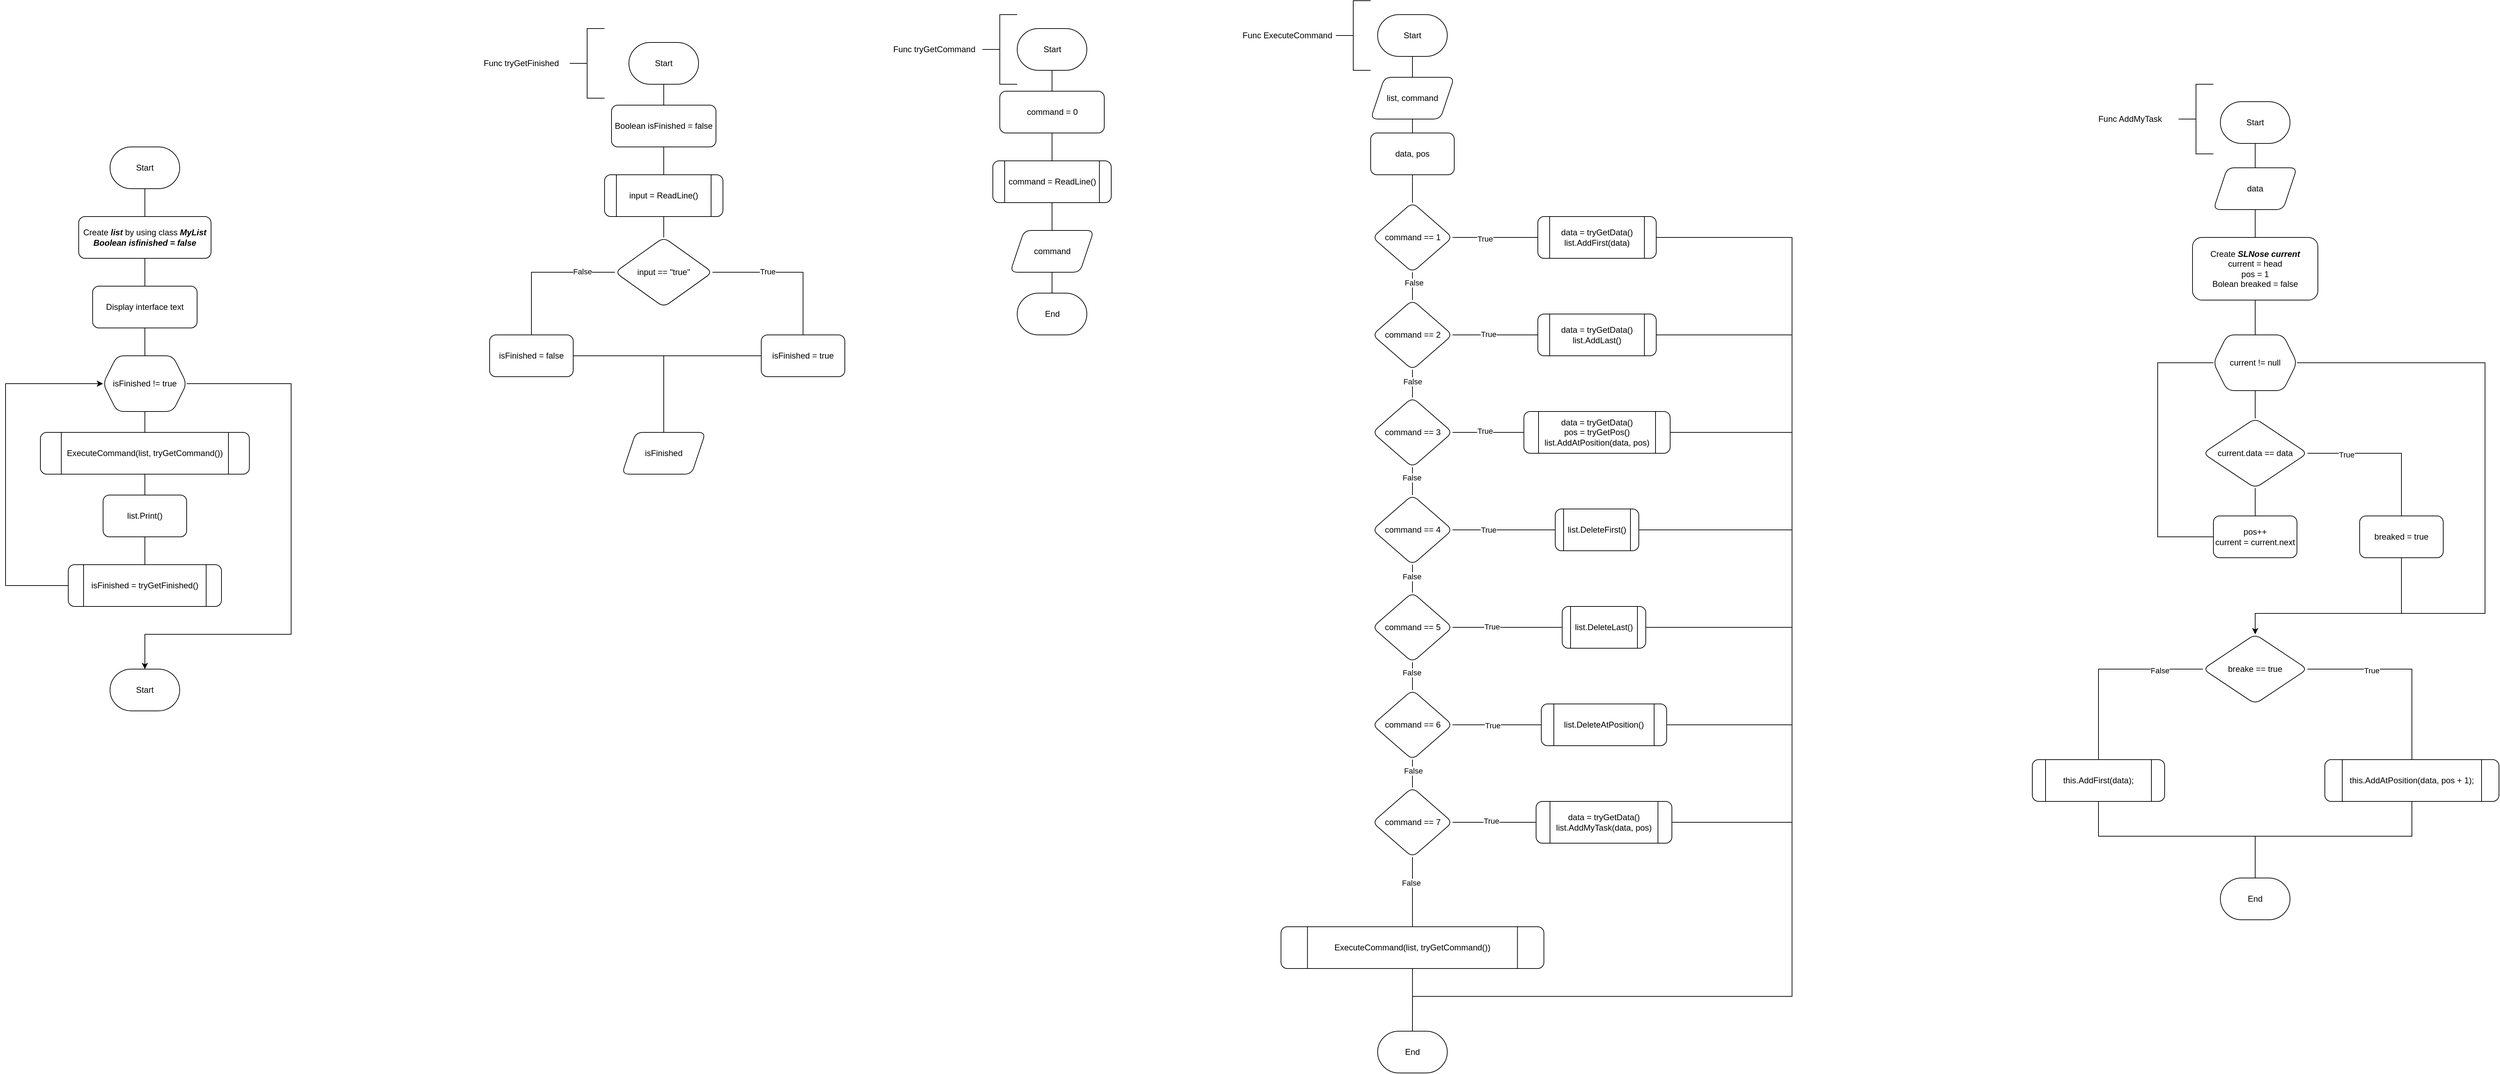 <mxfile version="15.9.6" type="device"><diagram id="TFwGEeevZ_3eIB4hJ56A" name="Page-1"><mxGraphModel dx="4164" dy="3485" grid="1" gridSize="10" guides="1" tooltips="1" connect="1" arrows="1" fold="1" page="1" pageScale="1" pageWidth="827" pageHeight="1169" math="0" shadow="0"><root><mxCell id="McFQ_J9H7w4XfRgUGsfQ-0"/><mxCell id="McFQ_J9H7w4XfRgUGsfQ-1" parent="McFQ_J9H7w4XfRgUGsfQ-0"/><mxCell id="OO9YAqae9gD_1sDc9mqK-6" value="" style="edgeStyle=orthogonalEdgeStyle;rounded=0;orthogonalLoop=1;jettySize=auto;html=1;endArrow=none;endFill=0;" edge="1" parent="McFQ_J9H7w4XfRgUGsfQ-1" source="OO9YAqae9gD_1sDc9mqK-0" target="OO9YAqae9gD_1sDc9mqK-5"><mxGeometry relative="1" as="geometry"/></mxCell><mxCell id="OO9YAqae9gD_1sDc9mqK-0" value="Start" style="strokeWidth=1;html=1;shape=mxgraph.flowchart.terminator;whiteSpace=wrap;" vertex="1" parent="McFQ_J9H7w4XfRgUGsfQ-1"><mxGeometry x="370" y="40" width="100" height="60" as="geometry"/></mxCell><mxCell id="OO9YAqae9gD_1sDc9mqK-8" value="" style="edgeStyle=orthogonalEdgeStyle;rounded=0;orthogonalLoop=1;jettySize=auto;html=1;endArrow=none;endFill=0;" edge="1" parent="McFQ_J9H7w4XfRgUGsfQ-1" source="OO9YAqae9gD_1sDc9mqK-5" target="OO9YAqae9gD_1sDc9mqK-7"><mxGeometry relative="1" as="geometry"/></mxCell><mxCell id="OO9YAqae9gD_1sDc9mqK-5" value="Create &lt;i&gt;&lt;b&gt;list &lt;/b&gt;&lt;/i&gt;by using class &lt;i&gt;&lt;b&gt;MyList&lt;br&gt;Boolean isfinished = false&lt;br&gt;&lt;/b&gt;&lt;/i&gt;" style="whiteSpace=wrap;html=1;strokeWidth=1;rounded=1;" vertex="1" parent="McFQ_J9H7w4XfRgUGsfQ-1"><mxGeometry x="325" y="140" width="190" height="60" as="geometry"/></mxCell><mxCell id="OO9YAqae9gD_1sDc9mqK-11" value="" style="edgeStyle=orthogonalEdgeStyle;rounded=0;orthogonalLoop=1;jettySize=auto;html=1;endArrow=none;endFill=0;" edge="1" parent="McFQ_J9H7w4XfRgUGsfQ-1" source="OO9YAqae9gD_1sDc9mqK-7" target="OO9YAqae9gD_1sDc9mqK-10"><mxGeometry relative="1" as="geometry"/></mxCell><mxCell id="OO9YAqae9gD_1sDc9mqK-7" value="Display interface text" style="whiteSpace=wrap;html=1;strokeWidth=1;rounded=1;" vertex="1" parent="McFQ_J9H7w4XfRgUGsfQ-1"><mxGeometry x="345" y="240" width="150" height="60" as="geometry"/></mxCell><mxCell id="OO9YAqae9gD_1sDc9mqK-13" value="" style="edgeStyle=orthogonalEdgeStyle;rounded=0;orthogonalLoop=1;jettySize=auto;html=1;endArrow=none;endFill=0;" edge="1" parent="McFQ_J9H7w4XfRgUGsfQ-1" source="OO9YAqae9gD_1sDc9mqK-10" target="OO9YAqae9gD_1sDc9mqK-12"><mxGeometry relative="1" as="geometry"/></mxCell><mxCell id="OO9YAqae9gD_1sDc9mqK-19" style="edgeStyle=orthogonalEdgeStyle;rounded=0;orthogonalLoop=1;jettySize=auto;html=1;endArrow=classic;endFill=1;entryX=0.5;entryY=0;entryDx=0;entryDy=0;entryPerimeter=0;" edge="1" parent="McFQ_J9H7w4XfRgUGsfQ-1" source="OO9YAqae9gD_1sDc9mqK-10" target="OO9YAqae9gD_1sDc9mqK-20"><mxGeometry relative="1" as="geometry"><mxPoint x="420" y="790" as="targetPoint"/><Array as="points"><mxPoint x="630" y="380"/><mxPoint x="630" y="740"/><mxPoint x="420" y="740"/></Array></mxGeometry></mxCell><mxCell id="OO9YAqae9gD_1sDc9mqK-10" value="isFinished != true" style="shape=hexagon;perimeter=hexagonPerimeter2;whiteSpace=wrap;html=1;fixedSize=1;strokeWidth=1;rounded=1;" vertex="1" parent="McFQ_J9H7w4XfRgUGsfQ-1"><mxGeometry x="360" y="340" width="120" height="80" as="geometry"/></mxCell><mxCell id="OO9YAqae9gD_1sDc9mqK-15" value="" style="edgeStyle=orthogonalEdgeStyle;rounded=0;orthogonalLoop=1;jettySize=auto;html=1;endArrow=none;endFill=0;" edge="1" parent="McFQ_J9H7w4XfRgUGsfQ-1" source="OO9YAqae9gD_1sDc9mqK-12" target="OO9YAqae9gD_1sDc9mqK-14"><mxGeometry relative="1" as="geometry"/></mxCell><mxCell id="OO9YAqae9gD_1sDc9mqK-12" value="ExecuteCommand(list, tryGetCommand())" style="shape=process;whiteSpace=wrap;html=1;backgroundOutline=1;strokeWidth=1;rounded=1;" vertex="1" parent="McFQ_J9H7w4XfRgUGsfQ-1"><mxGeometry x="270" y="450" width="300" height="60" as="geometry"/></mxCell><mxCell id="OO9YAqae9gD_1sDc9mqK-17" value="" style="edgeStyle=orthogonalEdgeStyle;rounded=0;orthogonalLoop=1;jettySize=auto;html=1;endArrow=none;endFill=0;" edge="1" parent="McFQ_J9H7w4XfRgUGsfQ-1" source="OO9YAqae9gD_1sDc9mqK-14" target="OO9YAqae9gD_1sDc9mqK-16"><mxGeometry relative="1" as="geometry"/></mxCell><mxCell id="OO9YAqae9gD_1sDc9mqK-14" value="list.Print()" style="whiteSpace=wrap;html=1;strokeWidth=1;rounded=1;" vertex="1" parent="McFQ_J9H7w4XfRgUGsfQ-1"><mxGeometry x="360" y="540" width="120" height="60" as="geometry"/></mxCell><mxCell id="OO9YAqae9gD_1sDc9mqK-18" style="edgeStyle=orthogonalEdgeStyle;rounded=0;orthogonalLoop=1;jettySize=auto;html=1;entryX=0;entryY=0.5;entryDx=0;entryDy=0;endArrow=classic;endFill=1;" edge="1" parent="McFQ_J9H7w4XfRgUGsfQ-1" source="OO9YAqae9gD_1sDc9mqK-16" target="OO9YAqae9gD_1sDc9mqK-10"><mxGeometry relative="1" as="geometry"><Array as="points"><mxPoint x="220" y="670"/><mxPoint x="220" y="380"/></Array></mxGeometry></mxCell><mxCell id="OO9YAqae9gD_1sDc9mqK-16" value="isFinished = tryGetFinished()" style="shape=process;whiteSpace=wrap;html=1;backgroundOutline=1;strokeWidth=1;rounded=1;" vertex="1" parent="McFQ_J9H7w4XfRgUGsfQ-1"><mxGeometry x="310" y="640" width="220" height="60" as="geometry"/></mxCell><mxCell id="OO9YAqae9gD_1sDc9mqK-20" value="Start" style="strokeWidth=1;html=1;shape=mxgraph.flowchart.terminator;whiteSpace=wrap;" vertex="1" parent="McFQ_J9H7w4XfRgUGsfQ-1"><mxGeometry x="370" y="790" width="100" height="60" as="geometry"/></mxCell><mxCell id="OO9YAqae9gD_1sDc9mqK-25" value="" style="edgeStyle=orthogonalEdgeStyle;rounded=0;orthogonalLoop=1;jettySize=auto;html=1;endArrow=none;endFill=0;" edge="1" parent="McFQ_J9H7w4XfRgUGsfQ-1" source="OO9YAqae9gD_1sDc9mqK-21" target="OO9YAqae9gD_1sDc9mqK-24"><mxGeometry relative="1" as="geometry"/></mxCell><mxCell id="OO9YAqae9gD_1sDc9mqK-21" value="Start" style="strokeWidth=1;html=1;shape=mxgraph.flowchart.terminator;whiteSpace=wrap;rounded=1;shadow=0;" vertex="1" parent="McFQ_J9H7w4XfRgUGsfQ-1"><mxGeometry x="1115" y="-110" width="100" height="60" as="geometry"/></mxCell><mxCell id="OO9YAqae9gD_1sDc9mqK-31" value="" style="edgeStyle=orthogonalEdgeStyle;rounded=0;orthogonalLoop=1;jettySize=auto;html=1;endArrow=none;endFill=0;" edge="1" parent="McFQ_J9H7w4XfRgUGsfQ-1" source="OO9YAqae9gD_1sDc9mqK-24" target="OO9YAqae9gD_1sDc9mqK-30"><mxGeometry relative="1" as="geometry"/></mxCell><mxCell id="OO9YAqae9gD_1sDc9mqK-24" value="Boolean isFinished = false" style="whiteSpace=wrap;html=1;strokeWidth=1;rounded=1;shadow=0;" vertex="1" parent="McFQ_J9H7w4XfRgUGsfQ-1"><mxGeometry x="1090" y="-20" width="150" height="60" as="geometry"/></mxCell><mxCell id="OO9YAqae9gD_1sDc9mqK-35" value="" style="edgeStyle=orthogonalEdgeStyle;rounded=0;orthogonalLoop=1;jettySize=auto;html=1;endArrow=none;endFill=0;" edge="1" parent="McFQ_J9H7w4XfRgUGsfQ-1" source="OO9YAqae9gD_1sDc9mqK-28" target="OO9YAqae9gD_1sDc9mqK-34"><mxGeometry relative="1" as="geometry"/></mxCell><mxCell id="OO9YAqae9gD_1sDc9mqK-43" value="True" style="edgeLabel;html=1;align=center;verticalAlign=middle;resizable=0;points=[];" vertex="1" connectable="0" parent="OO9YAqae9gD_1sDc9mqK-35"><mxGeometry x="-0.283" y="1" relative="1" as="geometry"><mxPoint as="offset"/></mxGeometry></mxCell><mxCell id="OO9YAqae9gD_1sDc9mqK-38" value="" style="edgeStyle=orthogonalEdgeStyle;rounded=0;orthogonalLoop=1;jettySize=auto;html=1;endArrow=none;endFill=0;entryX=0.5;entryY=0;entryDx=0;entryDy=0;" edge="1" parent="McFQ_J9H7w4XfRgUGsfQ-1" source="OO9YAqae9gD_1sDc9mqK-28" target="OO9YAqae9gD_1sDc9mqK-37"><mxGeometry relative="1" as="geometry"><mxPoint x="975" y="290" as="targetPoint"/><Array as="points"><mxPoint x="975" y="220"/></Array></mxGeometry></mxCell><mxCell id="OO9YAqae9gD_1sDc9mqK-44" value="False" style="edgeLabel;html=1;align=center;verticalAlign=middle;resizable=0;points=[];" vertex="1" connectable="0" parent="OO9YAqae9gD_1sDc9mqK-38"><mxGeometry x="-0.554" y="-1" relative="1" as="geometry"><mxPoint as="offset"/></mxGeometry></mxCell><mxCell id="OO9YAqae9gD_1sDc9mqK-28" value="input == &quot;true&quot;" style="rhombus;whiteSpace=wrap;html=1;strokeWidth=1;rounded=1;shadow=0;" vertex="1" parent="McFQ_J9H7w4XfRgUGsfQ-1"><mxGeometry x="1095" y="170" width="140" height="100" as="geometry"/></mxCell><mxCell id="OO9YAqae9gD_1sDc9mqK-32" style="edgeStyle=orthogonalEdgeStyle;rounded=0;orthogonalLoop=1;jettySize=auto;html=1;entryX=0.5;entryY=0;entryDx=0;entryDy=0;endArrow=none;endFill=0;" edge="1" parent="McFQ_J9H7w4XfRgUGsfQ-1" source="OO9YAqae9gD_1sDc9mqK-30" target="OO9YAqae9gD_1sDc9mqK-28"><mxGeometry relative="1" as="geometry"/></mxCell><mxCell id="OO9YAqae9gD_1sDc9mqK-30" value="&lt;span&gt;input = ReadLine()&lt;/span&gt;" style="shape=process;whiteSpace=wrap;html=1;backgroundOutline=1;strokeWidth=1;rounded=1;shadow=0;" vertex="1" parent="McFQ_J9H7w4XfRgUGsfQ-1"><mxGeometry x="1080" y="80" width="170" height="60" as="geometry"/></mxCell><mxCell id="OO9YAqae9gD_1sDc9mqK-42" style="edgeStyle=orthogonalEdgeStyle;rounded=0;orthogonalLoop=1;jettySize=auto;html=1;entryX=0.5;entryY=0;entryDx=0;entryDy=0;endArrow=none;endFill=0;" edge="1" parent="McFQ_J9H7w4XfRgUGsfQ-1" source="OO9YAqae9gD_1sDc9mqK-34" target="OO9YAqae9gD_1sDc9mqK-40"><mxGeometry relative="1" as="geometry"/></mxCell><mxCell id="OO9YAqae9gD_1sDc9mqK-34" value="isFinished = true" style="whiteSpace=wrap;html=1;strokeWidth=1;rounded=1;shadow=0;" vertex="1" parent="McFQ_J9H7w4XfRgUGsfQ-1"><mxGeometry x="1305" y="310" width="120" height="60" as="geometry"/></mxCell><mxCell id="OO9YAqae9gD_1sDc9mqK-41" value="" style="edgeStyle=orthogonalEdgeStyle;rounded=0;orthogonalLoop=1;jettySize=auto;html=1;endArrow=none;endFill=0;" edge="1" parent="McFQ_J9H7w4XfRgUGsfQ-1" source="OO9YAqae9gD_1sDc9mqK-37" target="OO9YAqae9gD_1sDc9mqK-40"><mxGeometry relative="1" as="geometry"/></mxCell><mxCell id="OO9YAqae9gD_1sDc9mqK-37" value="&lt;span&gt;isFinished = false&lt;/span&gt;" style="whiteSpace=wrap;html=1;strokeWidth=1;rounded=1;shadow=0;" vertex="1" parent="McFQ_J9H7w4XfRgUGsfQ-1"><mxGeometry x="915" y="310" width="120" height="60" as="geometry"/></mxCell><mxCell id="OO9YAqae9gD_1sDc9mqK-40" value="isFinished" style="shape=parallelogram;perimeter=parallelogramPerimeter;whiteSpace=wrap;html=1;fixedSize=1;strokeWidth=1;rounded=1;shadow=0;" vertex="1" parent="McFQ_J9H7w4XfRgUGsfQ-1"><mxGeometry x="1105" y="450" width="120" height="60" as="geometry"/></mxCell><mxCell id="OO9YAqae9gD_1sDc9mqK-45" value="" style="edgeStyle=orthogonalEdgeStyle;rounded=0;orthogonalLoop=1;jettySize=auto;html=1;endArrow=none;endFill=0;" edge="1" parent="McFQ_J9H7w4XfRgUGsfQ-1" source="OO9YAqae9gD_1sDc9mqK-46" target="OO9YAqae9gD_1sDc9mqK-48"><mxGeometry relative="1" as="geometry"/></mxCell><mxCell id="OO9YAqae9gD_1sDc9mqK-46" value="Start" style="strokeWidth=1;html=1;shape=mxgraph.flowchart.terminator;whiteSpace=wrap;rounded=1;shadow=0;" vertex="1" parent="McFQ_J9H7w4XfRgUGsfQ-1"><mxGeometry x="1672.5" y="-130" width="100" height="60" as="geometry"/></mxCell><mxCell id="OO9YAqae9gD_1sDc9mqK-47" value="" style="edgeStyle=orthogonalEdgeStyle;rounded=0;orthogonalLoop=1;jettySize=auto;html=1;endArrow=none;endFill=0;" edge="1" parent="McFQ_J9H7w4XfRgUGsfQ-1" source="OO9YAqae9gD_1sDc9mqK-48" target="OO9YAqae9gD_1sDc9mqK-55"><mxGeometry relative="1" as="geometry"/></mxCell><mxCell id="OO9YAqae9gD_1sDc9mqK-48" value="command = 0" style="whiteSpace=wrap;html=1;strokeWidth=1;rounded=1;shadow=0;" vertex="1" parent="McFQ_J9H7w4XfRgUGsfQ-1"><mxGeometry x="1647.5" y="-40" width="150" height="60" as="geometry"/></mxCell><mxCell id="OO9YAqae9gD_1sDc9mqK-54" style="edgeStyle=orthogonalEdgeStyle;rounded=0;orthogonalLoop=1;jettySize=auto;html=1;entryX=0.5;entryY=0;entryDx=0;entryDy=0;endArrow=none;endFill=0;" edge="1" parent="McFQ_J9H7w4XfRgUGsfQ-1" source="OO9YAqae9gD_1sDc9mqK-55" target="OO9YAqae9gD_1sDc9mqK-60"><mxGeometry relative="1" as="geometry"><mxPoint x="1722.5" y="150" as="targetPoint"/></mxGeometry></mxCell><mxCell id="OO9YAqae9gD_1sDc9mqK-55" value="&lt;span&gt;command = ReadLine()&lt;/span&gt;" style="shape=process;whiteSpace=wrap;html=1;backgroundOutline=1;strokeWidth=1;rounded=1;shadow=0;" vertex="1" parent="McFQ_J9H7w4XfRgUGsfQ-1"><mxGeometry x="1637.5" y="60" width="170" height="60" as="geometry"/></mxCell><mxCell id="OO9YAqae9gD_1sDc9mqK-62" style="edgeStyle=orthogonalEdgeStyle;rounded=0;orthogonalLoop=1;jettySize=auto;html=1;entryX=0.5;entryY=0;entryDx=0;entryDy=0;entryPerimeter=0;endArrow=none;endFill=0;" edge="1" parent="McFQ_J9H7w4XfRgUGsfQ-1" source="OO9YAqae9gD_1sDc9mqK-60" target="OO9YAqae9gD_1sDc9mqK-61"><mxGeometry relative="1" as="geometry"/></mxCell><mxCell id="OO9YAqae9gD_1sDc9mqK-60" value="command" style="shape=parallelogram;perimeter=parallelogramPerimeter;whiteSpace=wrap;html=1;fixedSize=1;strokeWidth=1;rounded=1;shadow=0;" vertex="1" parent="McFQ_J9H7w4XfRgUGsfQ-1"><mxGeometry x="1662.5" y="160" width="120" height="60" as="geometry"/></mxCell><mxCell id="OO9YAqae9gD_1sDc9mqK-61" value="End" style="strokeWidth=1;html=1;shape=mxgraph.flowchart.terminator;whiteSpace=wrap;rounded=1;shadow=0;" vertex="1" parent="McFQ_J9H7w4XfRgUGsfQ-1"><mxGeometry x="1672.5" y="250" width="100" height="60" as="geometry"/></mxCell><mxCell id="OO9YAqae9gD_1sDc9mqK-73" value="" style="edgeStyle=orthogonalEdgeStyle;rounded=0;orthogonalLoop=1;jettySize=auto;html=1;endArrow=none;endFill=0;" edge="1" parent="McFQ_J9H7w4XfRgUGsfQ-1" source="OO9YAqae9gD_1sDc9mqK-64" target="OO9YAqae9gD_1sDc9mqK-72"><mxGeometry relative="1" as="geometry"/></mxCell><mxCell id="OO9YAqae9gD_1sDc9mqK-64" value="Start" style="strokeWidth=1;html=1;shape=mxgraph.flowchart.terminator;whiteSpace=wrap;rounded=1;shadow=0;" vertex="1" parent="McFQ_J9H7w4XfRgUGsfQ-1"><mxGeometry x="2190" y="-150" width="100" height="60" as="geometry"/></mxCell><mxCell id="OO9YAqae9gD_1sDc9mqK-75" value="" style="edgeStyle=orthogonalEdgeStyle;rounded=0;orthogonalLoop=1;jettySize=auto;html=1;endArrow=none;endFill=0;" edge="1" parent="McFQ_J9H7w4XfRgUGsfQ-1" source="OO9YAqae9gD_1sDc9mqK-72" target="OO9YAqae9gD_1sDc9mqK-74"><mxGeometry relative="1" as="geometry"/></mxCell><mxCell id="OO9YAqae9gD_1sDc9mqK-72" value="list, command" style="shape=parallelogram;perimeter=parallelogramPerimeter;whiteSpace=wrap;html=1;fixedSize=1;strokeWidth=1;rounded=1;shadow=0;" vertex="1" parent="McFQ_J9H7w4XfRgUGsfQ-1"><mxGeometry x="2180" y="-60" width="120" height="60" as="geometry"/></mxCell><mxCell id="OO9YAqae9gD_1sDc9mqK-77" value="" style="edgeStyle=orthogonalEdgeStyle;rounded=0;orthogonalLoop=1;jettySize=auto;html=1;endArrow=none;endFill=0;" edge="1" parent="McFQ_J9H7w4XfRgUGsfQ-1" source="OO9YAqae9gD_1sDc9mqK-74" target="OO9YAqae9gD_1sDc9mqK-76"><mxGeometry relative="1" as="geometry"/></mxCell><mxCell id="OO9YAqae9gD_1sDc9mqK-74" value="data, pos" style="whiteSpace=wrap;html=1;strokeWidth=1;rounded=1;shadow=0;" vertex="1" parent="McFQ_J9H7w4XfRgUGsfQ-1"><mxGeometry x="2180" y="20" width="120" height="60" as="geometry"/></mxCell><mxCell id="OO9YAqae9gD_1sDc9mqK-79" value="" style="edgeStyle=orthogonalEdgeStyle;rounded=0;orthogonalLoop=1;jettySize=auto;html=1;endArrow=none;endFill=0;" edge="1" parent="McFQ_J9H7w4XfRgUGsfQ-1" source="OO9YAqae9gD_1sDc9mqK-76" target="OO9YAqae9gD_1sDc9mqK-78"><mxGeometry relative="1" as="geometry"/></mxCell><mxCell id="OO9YAqae9gD_1sDc9mqK-133" value="False" style="edgeLabel;html=1;align=center;verticalAlign=middle;resizable=0;points=[];" vertex="1" connectable="0" parent="OO9YAqae9gD_1sDc9mqK-79"><mxGeometry x="-0.263" y="2" relative="1" as="geometry"><mxPoint as="offset"/></mxGeometry></mxCell><mxCell id="OO9YAqae9gD_1sDc9mqK-94" value="" style="edgeStyle=orthogonalEdgeStyle;rounded=0;orthogonalLoop=1;jettySize=auto;html=1;endArrow=none;endFill=0;" edge="1" parent="McFQ_J9H7w4XfRgUGsfQ-1" source="OO9YAqae9gD_1sDc9mqK-76" target="OO9YAqae9gD_1sDc9mqK-93"><mxGeometry relative="1" as="geometry"><Array as="points"><mxPoint x="2355" y="170"/><mxPoint x="2355" y="170"/></Array></mxGeometry></mxCell><mxCell id="OO9YAqae9gD_1sDc9mqK-109" value="True" style="edgeLabel;html=1;align=center;verticalAlign=middle;resizable=0;points=[];" vertex="1" connectable="0" parent="OO9YAqae9gD_1sDc9mqK-94"><mxGeometry x="-0.222" y="-2" relative="1" as="geometry"><mxPoint x="-1" as="offset"/></mxGeometry></mxCell><mxCell id="OO9YAqae9gD_1sDc9mqK-76" value="command == 1" style="rhombus;whiteSpace=wrap;html=1;strokeWidth=1;rounded=1;shadow=0;" vertex="1" parent="McFQ_J9H7w4XfRgUGsfQ-1"><mxGeometry x="2182.5" y="120" width="115" height="100" as="geometry"/></mxCell><mxCell id="OO9YAqae9gD_1sDc9mqK-81" value="" style="edgeStyle=orthogonalEdgeStyle;rounded=0;orthogonalLoop=1;jettySize=auto;html=1;endArrow=none;endFill=0;" edge="1" parent="McFQ_J9H7w4XfRgUGsfQ-1" source="OO9YAqae9gD_1sDc9mqK-78" target="OO9YAqae9gD_1sDc9mqK-80"><mxGeometry relative="1" as="geometry"/></mxCell><mxCell id="OO9YAqae9gD_1sDc9mqK-134" value="False" style="edgeLabel;html=1;align=center;verticalAlign=middle;resizable=0;points=[];" vertex="1" connectable="0" parent="OO9YAqae9gD_1sDc9mqK-81"><mxGeometry x="-0.18" relative="1" as="geometry"><mxPoint as="offset"/></mxGeometry></mxCell><mxCell id="OO9YAqae9gD_1sDc9mqK-98" value="" style="edgeStyle=orthogonalEdgeStyle;rounded=0;orthogonalLoop=1;jettySize=auto;html=1;endArrow=none;endFill=0;" edge="1" parent="McFQ_J9H7w4XfRgUGsfQ-1" source="OO9YAqae9gD_1sDc9mqK-78" target="OO9YAqae9gD_1sDc9mqK-97"><mxGeometry relative="1" as="geometry"/></mxCell><mxCell id="OO9YAqae9gD_1sDc9mqK-111" value="&lt;span style=&quot;color: rgba(0 , 0 , 0 , 0) ; font-family: monospace ; font-size: 0px ; background-color: rgb(248 , 249 , 250)&quot;&gt;%3CmxGraphModel%3E%3Croot%3E%3CmxCell%20id%3D%220%22%2F%3E%3CmxCell%20id%3D%221%22%20parent%3D%220%22%2F%3E%3CmxCell%20id%3D%222%22%20value%3D%22True%22%20style%3D%22edgeLabel%3Bhtml%3D1%3Balign%3Dcenter%3BverticalAlign%3Dmiddle%3Bresizable%3D0%3Bpoints%3D%5B%5D%3B%22%20vertex%3D%221%22%20connectable%3D%220%22%20parent%3D%221%22%3E%3CmxGeometry%20x%3D%221369.668%22%20y%3D%22921.941%22%20as%3D%22geometry%22%2F%3E%3C%2FmxCell%3E%3C%2Froot%3E%3C%2FmxGraphModel%3E&lt;/span&gt;" style="edgeLabel;html=1;align=center;verticalAlign=middle;resizable=0;points=[];" vertex="1" connectable="0" parent="OO9YAqae9gD_1sDc9mqK-98"><mxGeometry x="-0.203" y="2" relative="1" as="geometry"><mxPoint x="1" as="offset"/></mxGeometry></mxCell><mxCell id="OO9YAqae9gD_1sDc9mqK-112" value="True" style="edgeLabel;html=1;align=center;verticalAlign=middle;resizable=0;points=[];" vertex="1" connectable="0" parent="OO9YAqae9gD_1sDc9mqK-98"><mxGeometry x="-0.17" y="1" relative="1" as="geometry"><mxPoint as="offset"/></mxGeometry></mxCell><mxCell id="OO9YAqae9gD_1sDc9mqK-78" value="command == 2" style="rhombus;whiteSpace=wrap;html=1;strokeWidth=1;rounded=1;shadow=0;" vertex="1" parent="McFQ_J9H7w4XfRgUGsfQ-1"><mxGeometry x="2182.5" y="260" width="115" height="100" as="geometry"/></mxCell><mxCell id="OO9YAqae9gD_1sDc9mqK-83" value="" style="edgeStyle=orthogonalEdgeStyle;rounded=0;orthogonalLoop=1;jettySize=auto;html=1;endArrow=none;endFill=0;" edge="1" parent="McFQ_J9H7w4XfRgUGsfQ-1" source="OO9YAqae9gD_1sDc9mqK-80" target="OO9YAqae9gD_1sDc9mqK-82"><mxGeometry relative="1" as="geometry"/></mxCell><mxCell id="OO9YAqae9gD_1sDc9mqK-135" value="False" style="edgeLabel;html=1;align=center;verticalAlign=middle;resizable=0;points=[];" vertex="1" connectable="0" parent="OO9YAqae9gD_1sDc9mqK-83"><mxGeometry x="-0.247" y="-1" relative="1" as="geometry"><mxPoint as="offset"/></mxGeometry></mxCell><mxCell id="OO9YAqae9gD_1sDc9mqK-100" value="" style="edgeStyle=orthogonalEdgeStyle;rounded=0;orthogonalLoop=1;jettySize=auto;html=1;endArrow=none;endFill=0;" edge="1" parent="McFQ_J9H7w4XfRgUGsfQ-1" source="OO9YAqae9gD_1sDc9mqK-80" target="OO9YAqae9gD_1sDc9mqK-99"><mxGeometry relative="1" as="geometry"/></mxCell><mxCell id="OO9YAqae9gD_1sDc9mqK-113" value="True" style="edgeLabel;html=1;align=center;verticalAlign=middle;resizable=0;points=[];" vertex="1" connectable="0" parent="OO9YAqae9gD_1sDc9mqK-100"><mxGeometry x="-0.102" y="2" relative="1" as="geometry"><mxPoint as="offset"/></mxGeometry></mxCell><mxCell id="OO9YAqae9gD_1sDc9mqK-80" value="command == 3" style="rhombus;whiteSpace=wrap;html=1;strokeWidth=1;rounded=1;shadow=0;" vertex="1" parent="McFQ_J9H7w4XfRgUGsfQ-1"><mxGeometry x="2182.5" y="400" width="115" height="100" as="geometry"/></mxCell><mxCell id="OO9YAqae9gD_1sDc9mqK-85" value="" style="edgeStyle=orthogonalEdgeStyle;rounded=0;orthogonalLoop=1;jettySize=auto;html=1;endArrow=none;endFill=0;" edge="1" parent="McFQ_J9H7w4XfRgUGsfQ-1" source="OO9YAqae9gD_1sDc9mqK-82" target="OO9YAqae9gD_1sDc9mqK-84"><mxGeometry relative="1" as="geometry"/></mxCell><mxCell id="OO9YAqae9gD_1sDc9mqK-136" value="False" style="edgeLabel;html=1;align=center;verticalAlign=middle;resizable=0;points=[];" vertex="1" connectable="0" parent="OO9YAqae9gD_1sDc9mqK-85"><mxGeometry x="-0.18" y="-1" relative="1" as="geometry"><mxPoint as="offset"/></mxGeometry></mxCell><mxCell id="OO9YAqae9gD_1sDc9mqK-102" value="" style="edgeStyle=orthogonalEdgeStyle;rounded=0;orthogonalLoop=1;jettySize=auto;html=1;endArrow=none;endFill=0;" edge="1" parent="McFQ_J9H7w4XfRgUGsfQ-1" source="OO9YAqae9gD_1sDc9mqK-82" target="OO9YAqae9gD_1sDc9mqK-101"><mxGeometry relative="1" as="geometry"/></mxCell><mxCell id="OO9YAqae9gD_1sDc9mqK-114" value="True" style="edgeLabel;html=1;align=center;verticalAlign=middle;resizable=0;points=[];" vertex="1" connectable="0" parent="OO9YAqae9gD_1sDc9mqK-102"><mxGeometry x="-0.3" relative="1" as="geometry"><mxPoint as="offset"/></mxGeometry></mxCell><mxCell id="OO9YAqae9gD_1sDc9mqK-82" value="command == 4" style="rhombus;whiteSpace=wrap;html=1;strokeWidth=1;rounded=1;shadow=0;" vertex="1" parent="McFQ_J9H7w4XfRgUGsfQ-1"><mxGeometry x="2182.5" y="540" width="115" height="100" as="geometry"/></mxCell><mxCell id="OO9YAqae9gD_1sDc9mqK-87" value="" style="edgeStyle=orthogonalEdgeStyle;rounded=0;orthogonalLoop=1;jettySize=auto;html=1;endArrow=none;endFill=0;" edge="1" parent="McFQ_J9H7w4XfRgUGsfQ-1" source="OO9YAqae9gD_1sDc9mqK-84" target="OO9YAqae9gD_1sDc9mqK-86"><mxGeometry relative="1" as="geometry"/></mxCell><mxCell id="OO9YAqae9gD_1sDc9mqK-137" value="False" style="edgeLabel;html=1;align=center;verticalAlign=middle;resizable=0;points=[];" vertex="1" connectable="0" parent="OO9YAqae9gD_1sDc9mqK-87"><mxGeometry x="-0.263" y="-1" relative="1" as="geometry"><mxPoint as="offset"/></mxGeometry></mxCell><mxCell id="OO9YAqae9gD_1sDc9mqK-104" value="" style="edgeStyle=orthogonalEdgeStyle;rounded=0;orthogonalLoop=1;jettySize=auto;html=1;endArrow=none;endFill=0;" edge="1" parent="McFQ_J9H7w4XfRgUGsfQ-1" source="OO9YAqae9gD_1sDc9mqK-84" target="OO9YAqae9gD_1sDc9mqK-103"><mxGeometry relative="1" as="geometry"/></mxCell><mxCell id="OO9YAqae9gD_1sDc9mqK-115" value="True" style="edgeLabel;html=1;align=center;verticalAlign=middle;resizable=0;points=[];" vertex="1" connectable="0" parent="OO9YAqae9gD_1sDc9mqK-104"><mxGeometry x="-0.284" y="1" relative="1" as="geometry"><mxPoint as="offset"/></mxGeometry></mxCell><mxCell id="OO9YAqae9gD_1sDc9mqK-84" value="command == 5" style="rhombus;whiteSpace=wrap;html=1;strokeWidth=1;rounded=1;shadow=0;" vertex="1" parent="McFQ_J9H7w4XfRgUGsfQ-1"><mxGeometry x="2182.5" y="680" width="115" height="100" as="geometry"/></mxCell><mxCell id="OO9YAqae9gD_1sDc9mqK-89" value="" style="edgeStyle=orthogonalEdgeStyle;rounded=0;orthogonalLoop=1;jettySize=auto;html=1;endArrow=none;endFill=0;" edge="1" parent="McFQ_J9H7w4XfRgUGsfQ-1" source="OO9YAqae9gD_1sDc9mqK-86" target="OO9YAqae9gD_1sDc9mqK-88"><mxGeometry relative="1" as="geometry"/></mxCell><mxCell id="OO9YAqae9gD_1sDc9mqK-138" value="False" style="edgeLabel;html=1;align=center;verticalAlign=middle;resizable=0;points=[];" vertex="1" connectable="0" parent="OO9YAqae9gD_1sDc9mqK-89"><mxGeometry x="-0.197" y="1" relative="1" as="geometry"><mxPoint as="offset"/></mxGeometry></mxCell><mxCell id="OO9YAqae9gD_1sDc9mqK-106" value="" style="edgeStyle=orthogonalEdgeStyle;rounded=0;orthogonalLoop=1;jettySize=auto;html=1;endArrow=none;endFill=0;" edge="1" parent="McFQ_J9H7w4XfRgUGsfQ-1" source="OO9YAqae9gD_1sDc9mqK-86" target="OO9YAqae9gD_1sDc9mqK-105"><mxGeometry relative="1" as="geometry"/></mxCell><mxCell id="OO9YAqae9gD_1sDc9mqK-116" value="True" style="edgeLabel;html=1;align=center;verticalAlign=middle;resizable=0;points=[];" vertex="1" connectable="0" parent="OO9YAqae9gD_1sDc9mqK-106"><mxGeometry x="-0.096" y="-1" relative="1" as="geometry"><mxPoint as="offset"/></mxGeometry></mxCell><mxCell id="OO9YAqae9gD_1sDc9mqK-86" value="command == 6" style="rhombus;whiteSpace=wrap;html=1;strokeWidth=1;rounded=1;shadow=0;" vertex="1" parent="McFQ_J9H7w4XfRgUGsfQ-1"><mxGeometry x="2182.5" y="820" width="115" height="100" as="geometry"/></mxCell><mxCell id="OO9YAqae9gD_1sDc9mqK-108" value="" style="edgeStyle=orthogonalEdgeStyle;rounded=0;orthogonalLoop=1;jettySize=auto;html=1;endArrow=none;endFill=0;" edge="1" parent="McFQ_J9H7w4XfRgUGsfQ-1" source="OO9YAqae9gD_1sDc9mqK-88" target="OO9YAqae9gD_1sDc9mqK-107"><mxGeometry relative="1" as="geometry"/></mxCell><mxCell id="OO9YAqae9gD_1sDc9mqK-117" value="True" style="edgeLabel;html=1;align=center;verticalAlign=middle;resizable=0;points=[];" vertex="1" connectable="0" parent="OO9YAqae9gD_1sDc9mqK-108"><mxGeometry x="-0.073" y="2" relative="1" as="geometry"><mxPoint as="offset"/></mxGeometry></mxCell><mxCell id="OO9YAqae9gD_1sDc9mqK-122" value="" style="edgeStyle=orthogonalEdgeStyle;rounded=0;orthogonalLoop=1;jettySize=auto;html=1;endArrow=none;endFill=0;" edge="1" parent="McFQ_J9H7w4XfRgUGsfQ-1" source="OO9YAqae9gD_1sDc9mqK-88" target="OO9YAqae9gD_1sDc9mqK-121"><mxGeometry relative="1" as="geometry"/></mxCell><mxCell id="OO9YAqae9gD_1sDc9mqK-123" value="False" style="edgeLabel;html=1;align=center;verticalAlign=middle;resizable=0;points=[];" vertex="1" connectable="0" parent="OO9YAqae9gD_1sDc9mqK-122"><mxGeometry x="-0.267" y="-2" relative="1" as="geometry"><mxPoint as="offset"/></mxGeometry></mxCell><mxCell id="OO9YAqae9gD_1sDc9mqK-88" value="command == 7" style="rhombus;whiteSpace=wrap;html=1;strokeWidth=1;rounded=1;shadow=0;" vertex="1" parent="McFQ_J9H7w4XfRgUGsfQ-1"><mxGeometry x="2182.5" y="960" width="115" height="100" as="geometry"/></mxCell><mxCell id="OO9YAqae9gD_1sDc9mqK-126" style="edgeStyle=orthogonalEdgeStyle;rounded=0;orthogonalLoop=1;jettySize=auto;html=1;endArrow=none;endFill=0;entryX=0.5;entryY=0;entryDx=0;entryDy=0;entryPerimeter=0;" edge="1" parent="McFQ_J9H7w4XfRgUGsfQ-1" source="OO9YAqae9gD_1sDc9mqK-93" target="OO9YAqae9gD_1sDc9mqK-124"><mxGeometry relative="1" as="geometry"><mxPoint x="2245" y="1240" as="targetPoint"/><Array as="points"><mxPoint x="2785" y="170"/><mxPoint x="2785" y="1260"/><mxPoint x="2240" y="1260"/></Array></mxGeometry></mxCell><mxCell id="OO9YAqae9gD_1sDc9mqK-93" value="data = tryGetData()&lt;br&gt;list.AddFirst(data)" style="shape=process;whiteSpace=wrap;html=1;backgroundOutline=1;strokeWidth=1;rounded=1;shadow=0;" vertex="1" parent="McFQ_J9H7w4XfRgUGsfQ-1"><mxGeometry x="2420" y="140" width="170" height="60" as="geometry"/></mxCell><mxCell id="OO9YAqae9gD_1sDc9mqK-127" style="edgeStyle=orthogonalEdgeStyle;rounded=0;orthogonalLoop=1;jettySize=auto;html=1;endArrow=none;endFill=0;" edge="1" parent="McFQ_J9H7w4XfRgUGsfQ-1" source="OO9YAqae9gD_1sDc9mqK-97"><mxGeometry relative="1" as="geometry"><mxPoint x="2785" y="310" as="targetPoint"/></mxGeometry></mxCell><mxCell id="OO9YAqae9gD_1sDc9mqK-97" value="&lt;span&gt;data = tryGetData()&lt;/span&gt;&lt;br&gt;&lt;span&gt;list.AddLast()&lt;/span&gt;" style="shape=process;whiteSpace=wrap;html=1;backgroundOutline=1;strokeWidth=1;rounded=1;shadow=0;" vertex="1" parent="McFQ_J9H7w4XfRgUGsfQ-1"><mxGeometry x="2420" y="280" width="170" height="60" as="geometry"/></mxCell><mxCell id="OO9YAqae9gD_1sDc9mqK-128" style="edgeStyle=orthogonalEdgeStyle;rounded=0;orthogonalLoop=1;jettySize=auto;html=1;endArrow=none;endFill=0;" edge="1" parent="McFQ_J9H7w4XfRgUGsfQ-1" source="OO9YAqae9gD_1sDc9mqK-99"><mxGeometry relative="1" as="geometry"><mxPoint x="2785" y="450" as="targetPoint"/></mxGeometry></mxCell><mxCell id="OO9YAqae9gD_1sDc9mqK-99" value="&lt;span&gt;data = tryGetData()&lt;br&gt;&lt;/span&gt;pos = tryGetPos()&lt;br&gt;&lt;span&gt;list.AddAtPosition(data, pos)&lt;/span&gt;" style="shape=process;whiteSpace=wrap;html=1;backgroundOutline=1;strokeWidth=1;rounded=1;shadow=0;" vertex="1" parent="McFQ_J9H7w4XfRgUGsfQ-1"><mxGeometry x="2400" y="420" width="210" height="60" as="geometry"/></mxCell><mxCell id="OO9YAqae9gD_1sDc9mqK-129" style="edgeStyle=orthogonalEdgeStyle;rounded=0;orthogonalLoop=1;jettySize=auto;html=1;endArrow=none;endFill=0;" edge="1" parent="McFQ_J9H7w4XfRgUGsfQ-1" source="OO9YAqae9gD_1sDc9mqK-101"><mxGeometry relative="1" as="geometry"><mxPoint x="2785" y="590" as="targetPoint"/></mxGeometry></mxCell><mxCell id="OO9YAqae9gD_1sDc9mqK-101" value="list.DeleteFirst()" style="shape=process;whiteSpace=wrap;html=1;backgroundOutline=1;strokeWidth=1;rounded=1;shadow=0;" vertex="1" parent="McFQ_J9H7w4XfRgUGsfQ-1"><mxGeometry x="2445" y="560" width="120" height="60" as="geometry"/></mxCell><mxCell id="OO9YAqae9gD_1sDc9mqK-130" style="edgeStyle=orthogonalEdgeStyle;rounded=0;orthogonalLoop=1;jettySize=auto;html=1;endArrow=none;endFill=0;" edge="1" parent="McFQ_J9H7w4XfRgUGsfQ-1" source="OO9YAqae9gD_1sDc9mqK-103"><mxGeometry relative="1" as="geometry"><mxPoint x="2785" y="730" as="targetPoint"/></mxGeometry></mxCell><mxCell id="OO9YAqae9gD_1sDc9mqK-103" value="&lt;span&gt;list.DeleteLast()&lt;/span&gt;" style="shape=process;whiteSpace=wrap;html=1;backgroundOutline=1;strokeWidth=1;rounded=1;shadow=0;" vertex="1" parent="McFQ_J9H7w4XfRgUGsfQ-1"><mxGeometry x="2455" y="700" width="120" height="60" as="geometry"/></mxCell><mxCell id="OO9YAqae9gD_1sDc9mqK-131" style="edgeStyle=orthogonalEdgeStyle;rounded=0;orthogonalLoop=1;jettySize=auto;html=1;endArrow=none;endFill=0;" edge="1" parent="McFQ_J9H7w4XfRgUGsfQ-1" source="OO9YAqae9gD_1sDc9mqK-105"><mxGeometry relative="1" as="geometry"><mxPoint x="2785" y="870" as="targetPoint"/></mxGeometry></mxCell><mxCell id="OO9YAqae9gD_1sDc9mqK-105" value="list.DeleteAtPosition()" style="shape=process;whiteSpace=wrap;html=1;backgroundOutline=1;strokeWidth=1;rounded=1;shadow=0;" vertex="1" parent="McFQ_J9H7w4XfRgUGsfQ-1"><mxGeometry x="2425" y="840" width="180" height="60" as="geometry"/></mxCell><mxCell id="OO9YAqae9gD_1sDc9mqK-132" style="edgeStyle=orthogonalEdgeStyle;rounded=0;orthogonalLoop=1;jettySize=auto;html=1;endArrow=none;endFill=0;" edge="1" parent="McFQ_J9H7w4XfRgUGsfQ-1" source="OO9YAqae9gD_1sDc9mqK-107"><mxGeometry relative="1" as="geometry"><mxPoint x="2785" y="1010" as="targetPoint"/></mxGeometry></mxCell><mxCell id="OO9YAqae9gD_1sDc9mqK-107" value="&lt;span&gt;data = tryGetData()&lt;/span&gt;&lt;br&gt;&lt;span&gt;list.AddMyTask(data, pos)&lt;/span&gt;" style="shape=process;whiteSpace=wrap;html=1;backgroundOutline=1;strokeWidth=1;rounded=1;shadow=0;" vertex="1" parent="McFQ_J9H7w4XfRgUGsfQ-1"><mxGeometry x="2417.5" y="980" width="195" height="60" as="geometry"/></mxCell><mxCell id="OO9YAqae9gD_1sDc9mqK-125" style="edgeStyle=orthogonalEdgeStyle;rounded=0;orthogonalLoop=1;jettySize=auto;html=1;entryX=0.5;entryY=0;entryDx=0;entryDy=0;entryPerimeter=0;endArrow=none;endFill=0;" edge="1" parent="McFQ_J9H7w4XfRgUGsfQ-1" source="OO9YAqae9gD_1sDc9mqK-121" target="OO9YAqae9gD_1sDc9mqK-124"><mxGeometry relative="1" as="geometry"/></mxCell><mxCell id="OO9YAqae9gD_1sDc9mqK-121" value="ExecuteCommand(list, tryGetCommand())" style="shape=process;whiteSpace=wrap;html=1;backgroundOutline=1;strokeWidth=1;rounded=1;shadow=0;" vertex="1" parent="McFQ_J9H7w4XfRgUGsfQ-1"><mxGeometry x="2051.25" y="1160" width="377.5" height="60" as="geometry"/></mxCell><mxCell id="OO9YAqae9gD_1sDc9mqK-124" value="End" style="strokeWidth=1;html=1;shape=mxgraph.flowchart.terminator;whiteSpace=wrap;rounded=1;shadow=0;" vertex="1" parent="McFQ_J9H7w4XfRgUGsfQ-1"><mxGeometry x="2190" y="1310" width="100" height="60" as="geometry"/></mxCell><mxCell id="OO9YAqae9gD_1sDc9mqK-149" value="" style="edgeStyle=orthogonalEdgeStyle;rounded=0;orthogonalLoop=1;jettySize=auto;html=1;endArrow=none;endFill=0;" edge="1" parent="McFQ_J9H7w4XfRgUGsfQ-1" source="OO9YAqae9gD_1sDc9mqK-140" target="OO9YAqae9gD_1sDc9mqK-148"><mxGeometry relative="1" as="geometry"/></mxCell><mxCell id="OO9YAqae9gD_1sDc9mqK-140" value="Start" style="strokeWidth=1;html=1;shape=mxgraph.flowchart.terminator;whiteSpace=wrap;rounded=1;shadow=0;" vertex="1" parent="McFQ_J9H7w4XfRgUGsfQ-1"><mxGeometry x="3400" y="-25" width="100" height="60" as="geometry"/></mxCell><mxCell id="OO9YAqae9gD_1sDc9mqK-145" style="edgeStyle=orthogonalEdgeStyle;rounded=0;orthogonalLoop=1;jettySize=auto;html=1;entryX=0.5;entryY=0;entryDx=0;entryDy=0;entryPerimeter=0;endArrow=none;endFill=0;" edge="1" parent="McFQ_J9H7w4XfRgUGsfQ-1" target="OO9YAqae9gD_1sDc9mqK-147"><mxGeometry relative="1" as="geometry"><mxPoint x="3450" y="1060" as="sourcePoint"/></mxGeometry></mxCell><mxCell id="OO9YAqae9gD_1sDc9mqK-147" value="End" style="strokeWidth=1;html=1;shape=mxgraph.flowchart.terminator;whiteSpace=wrap;rounded=1;shadow=0;" vertex="1" parent="McFQ_J9H7w4XfRgUGsfQ-1"><mxGeometry x="3400" y="1090" width="100" height="60" as="geometry"/></mxCell><mxCell id="OO9YAqae9gD_1sDc9mqK-151" value="" style="edgeStyle=orthogonalEdgeStyle;rounded=0;orthogonalLoop=1;jettySize=auto;html=1;endArrow=none;endFill=0;" edge="1" parent="McFQ_J9H7w4XfRgUGsfQ-1" source="OO9YAqae9gD_1sDc9mqK-148" target="OO9YAqae9gD_1sDc9mqK-150"><mxGeometry relative="1" as="geometry"/></mxCell><mxCell id="OO9YAqae9gD_1sDc9mqK-148" value="data" style="shape=parallelogram;perimeter=parallelogramPerimeter;whiteSpace=wrap;html=1;fixedSize=1;strokeWidth=1;rounded=1;shadow=0;" vertex="1" parent="McFQ_J9H7w4XfRgUGsfQ-1"><mxGeometry x="3390" y="70" width="120" height="60" as="geometry"/></mxCell><mxCell id="OO9YAqae9gD_1sDc9mqK-153" value="" style="edgeStyle=orthogonalEdgeStyle;rounded=0;orthogonalLoop=1;jettySize=auto;html=1;endArrow=none;endFill=0;" edge="1" parent="McFQ_J9H7w4XfRgUGsfQ-1" source="OO9YAqae9gD_1sDc9mqK-150" target="OO9YAqae9gD_1sDc9mqK-152"><mxGeometry relative="1" as="geometry"/></mxCell><mxCell id="OO9YAqae9gD_1sDc9mqK-150" value="Create &lt;i style=&quot;font-weight: bold&quot;&gt;SLNose current&lt;/i&gt;&lt;br&gt;current = head&lt;br&gt;pos = 1&lt;br&gt;Bolean breaked = false&lt;br&gt;" style="whiteSpace=wrap;html=1;strokeWidth=1;rounded=1;shadow=0;" vertex="1" parent="McFQ_J9H7w4XfRgUGsfQ-1"><mxGeometry x="3360" y="170" width="180" height="90" as="geometry"/></mxCell><mxCell id="OO9YAqae9gD_1sDc9mqK-155" value="" style="edgeStyle=orthogonalEdgeStyle;rounded=0;orthogonalLoop=1;jettySize=auto;html=1;endArrow=none;endFill=0;" edge="1" parent="McFQ_J9H7w4XfRgUGsfQ-1" source="OO9YAqae9gD_1sDc9mqK-152" target="OO9YAqae9gD_1sDc9mqK-154"><mxGeometry relative="1" as="geometry"/></mxCell><mxCell id="OO9YAqae9gD_1sDc9mqK-162" style="edgeStyle=orthogonalEdgeStyle;rounded=0;orthogonalLoop=1;jettySize=auto;html=1;endArrow=classic;endFill=1;entryX=0.5;entryY=0;entryDx=0;entryDy=0;" edge="1" parent="McFQ_J9H7w4XfRgUGsfQ-1" source="OO9YAqae9gD_1sDc9mqK-152" target="OO9YAqae9gD_1sDc9mqK-165"><mxGeometry relative="1" as="geometry"><mxPoint x="3450" y="750" as="targetPoint"/><Array as="points"><mxPoint x="3780" y="350"/><mxPoint x="3780" y="710"/><mxPoint x="3450" y="710"/></Array></mxGeometry></mxCell><mxCell id="OO9YAqae9gD_1sDc9mqK-152" value="current != null" style="shape=hexagon;perimeter=hexagonPerimeter2;whiteSpace=wrap;html=1;fixedSize=1;strokeWidth=1;rounded=1;shadow=0;" vertex="1" parent="McFQ_J9H7w4XfRgUGsfQ-1"><mxGeometry x="3390" y="310" width="120" height="80" as="geometry"/></mxCell><mxCell id="OO9YAqae9gD_1sDc9mqK-158" value="" style="edgeStyle=orthogonalEdgeStyle;rounded=0;orthogonalLoop=1;jettySize=auto;html=1;endArrow=none;endFill=0;" edge="1" parent="McFQ_J9H7w4XfRgUGsfQ-1" source="OO9YAqae9gD_1sDc9mqK-154" target="OO9YAqae9gD_1sDc9mqK-157"><mxGeometry relative="1" as="geometry"/></mxCell><mxCell id="OO9YAqae9gD_1sDc9mqK-164" value="True" style="edgeLabel;html=1;align=center;verticalAlign=middle;resizable=0;points=[];" vertex="1" connectable="0" parent="OO9YAqae9gD_1sDc9mqK-158"><mxGeometry x="-0.506" y="-2" relative="1" as="geometry"><mxPoint as="offset"/></mxGeometry></mxCell><mxCell id="OO9YAqae9gD_1sDc9mqK-160" value="" style="edgeStyle=orthogonalEdgeStyle;rounded=0;orthogonalLoop=1;jettySize=auto;html=1;endArrow=none;endFill=0;" edge="1" parent="McFQ_J9H7w4XfRgUGsfQ-1" source="OO9YAqae9gD_1sDc9mqK-154" target="OO9YAqae9gD_1sDc9mqK-159"><mxGeometry relative="1" as="geometry"/></mxCell><mxCell id="OO9YAqae9gD_1sDc9mqK-154" value="current.data == data" style="rhombus;whiteSpace=wrap;html=1;strokeWidth=1;rounded=1;shadow=0;" vertex="1" parent="McFQ_J9H7w4XfRgUGsfQ-1"><mxGeometry x="3375" y="430" width="150" height="100" as="geometry"/></mxCell><mxCell id="OO9YAqae9gD_1sDc9mqK-163" style="edgeStyle=orthogonalEdgeStyle;rounded=0;orthogonalLoop=1;jettySize=auto;html=1;endArrow=none;endFill=0;" edge="1" parent="McFQ_J9H7w4XfRgUGsfQ-1" source="OO9YAqae9gD_1sDc9mqK-157"><mxGeometry relative="1" as="geometry"><mxPoint x="3660" y="710" as="targetPoint"/></mxGeometry></mxCell><mxCell id="OO9YAqae9gD_1sDc9mqK-157" value="breaked = true" style="whiteSpace=wrap;html=1;strokeWidth=1;rounded=1;shadow=0;" vertex="1" parent="McFQ_J9H7w4XfRgUGsfQ-1"><mxGeometry x="3600" y="570" width="120" height="60" as="geometry"/></mxCell><mxCell id="OO9YAqae9gD_1sDc9mqK-161" style="edgeStyle=orthogonalEdgeStyle;rounded=0;orthogonalLoop=1;jettySize=auto;html=1;entryX=0;entryY=0.5;entryDx=0;entryDy=0;endArrow=none;endFill=0;" edge="1" parent="McFQ_J9H7w4XfRgUGsfQ-1" source="OO9YAqae9gD_1sDc9mqK-159" target="OO9YAqae9gD_1sDc9mqK-152"><mxGeometry relative="1" as="geometry"><Array as="points"><mxPoint x="3310" y="600"/><mxPoint x="3310" y="350"/></Array></mxGeometry></mxCell><mxCell id="OO9YAqae9gD_1sDc9mqK-159" value="pos++&lt;br&gt;current = current.next" style="whiteSpace=wrap;html=1;strokeWidth=1;rounded=1;shadow=0;" vertex="1" parent="McFQ_J9H7w4XfRgUGsfQ-1"><mxGeometry x="3390" y="570" width="120" height="60" as="geometry"/></mxCell><mxCell id="OO9YAqae9gD_1sDc9mqK-171" value="" style="edgeStyle=orthogonalEdgeStyle;rounded=0;orthogonalLoop=1;jettySize=auto;html=1;endArrow=none;endFill=0;" edge="1" parent="McFQ_J9H7w4XfRgUGsfQ-1" source="OO9YAqae9gD_1sDc9mqK-165" target="OO9YAqae9gD_1sDc9mqK-170"><mxGeometry relative="1" as="geometry"/></mxCell><mxCell id="OO9YAqae9gD_1sDc9mqK-172" value="True" style="edgeLabel;html=1;align=center;verticalAlign=middle;resizable=0;points=[];" vertex="1" connectable="0" parent="OO9YAqae9gD_1sDc9mqK-171"><mxGeometry x="-0.346" y="-2" relative="1" as="geometry"><mxPoint as="offset"/></mxGeometry></mxCell><mxCell id="OO9YAqae9gD_1sDc9mqK-175" value="" style="edgeStyle=orthogonalEdgeStyle;rounded=0;orthogonalLoop=1;jettySize=auto;html=1;endArrow=none;endFill=0;" edge="1" parent="McFQ_J9H7w4XfRgUGsfQ-1" source="OO9YAqae9gD_1sDc9mqK-165" target="OO9YAqae9gD_1sDc9mqK-174"><mxGeometry relative="1" as="geometry"/></mxCell><mxCell id="OO9YAqae9gD_1sDc9mqK-176" value="False" style="edgeLabel;html=1;align=center;verticalAlign=middle;resizable=0;points=[];" vertex="1" connectable="0" parent="OO9YAqae9gD_1sDc9mqK-175"><mxGeometry x="-0.554" y="2" relative="1" as="geometry"><mxPoint as="offset"/></mxGeometry></mxCell><mxCell id="OO9YAqae9gD_1sDc9mqK-165" value="breake == true" style="rhombus;whiteSpace=wrap;html=1;strokeWidth=1;rounded=1;shadow=0;" vertex="1" parent="McFQ_J9H7w4XfRgUGsfQ-1"><mxGeometry x="3375" y="740" width="150" height="100" as="geometry"/></mxCell><mxCell id="OO9YAqae9gD_1sDc9mqK-177" style="edgeStyle=orthogonalEdgeStyle;rounded=0;orthogonalLoop=1;jettySize=auto;html=1;entryX=0.5;entryY=0;entryDx=0;entryDy=0;entryPerimeter=0;endArrow=none;endFill=0;" edge="1" parent="McFQ_J9H7w4XfRgUGsfQ-1" source="OO9YAqae9gD_1sDc9mqK-170" target="OO9YAqae9gD_1sDc9mqK-147"><mxGeometry relative="1" as="geometry"><Array as="points"><mxPoint x="3675" y="1030"/><mxPoint x="3450" y="1030"/></Array></mxGeometry></mxCell><mxCell id="OO9YAqae9gD_1sDc9mqK-170" value="this.AddAtPosition(data, pos + 1);" style="shape=process;whiteSpace=wrap;html=1;backgroundOutline=1;strokeWidth=1;rounded=1;shadow=0;" vertex="1" parent="McFQ_J9H7w4XfRgUGsfQ-1"><mxGeometry x="3550" y="920" width="250" height="60" as="geometry"/></mxCell><mxCell id="OO9YAqae9gD_1sDc9mqK-179" style="edgeStyle=orthogonalEdgeStyle;rounded=0;orthogonalLoop=1;jettySize=auto;html=1;entryX=0.5;entryY=0;entryDx=0;entryDy=0;entryPerimeter=0;endArrow=none;endFill=0;" edge="1" parent="McFQ_J9H7w4XfRgUGsfQ-1" source="OO9YAqae9gD_1sDc9mqK-174" target="OO9YAqae9gD_1sDc9mqK-147"><mxGeometry relative="1" as="geometry"><Array as="points"><mxPoint x="3225" y="1030"/><mxPoint x="3450" y="1030"/></Array></mxGeometry></mxCell><mxCell id="OO9YAqae9gD_1sDc9mqK-174" value="this.AddFirst(data);" style="shape=process;whiteSpace=wrap;html=1;backgroundOutline=1;strokeWidth=1;rounded=1;shadow=0;" vertex="1" parent="McFQ_J9H7w4XfRgUGsfQ-1"><mxGeometry x="3130" y="920" width="190" height="60" as="geometry"/></mxCell><mxCell id="OO9YAqae9gD_1sDc9mqK-180" value="" style="strokeWidth=1;html=1;shape=mxgraph.flowchart.annotation_2;align=left;labelPosition=right;pointerEvents=1;rounded=1;shadow=0;" vertex="1" parent="McFQ_J9H7w4XfRgUGsfQ-1"><mxGeometry x="1030" y="-130" width="50" height="100" as="geometry"/></mxCell><mxCell id="OO9YAqae9gD_1sDc9mqK-181" value="Func tryGetFinished" style="text;html=1;align=center;verticalAlign=middle;resizable=0;points=[];autosize=1;strokeColor=none;fillColor=none;" vertex="1" parent="McFQ_J9H7w4XfRgUGsfQ-1"><mxGeometry x="900" y="-90" width="120" height="20" as="geometry"/></mxCell><mxCell id="OO9YAqae9gD_1sDc9mqK-182" value="" style="strokeWidth=1;html=1;shape=mxgraph.flowchart.annotation_2;align=left;labelPosition=right;pointerEvents=1;rounded=1;shadow=0;" vertex="1" parent="McFQ_J9H7w4XfRgUGsfQ-1"><mxGeometry x="1622.5" y="-150" width="50" height="100" as="geometry"/></mxCell><mxCell id="OO9YAqae9gD_1sDc9mqK-183" value="Func tryGetCommand" style="text;html=1;align=center;verticalAlign=middle;resizable=0;points=[];autosize=1;strokeColor=none;fillColor=none;" vertex="1" parent="McFQ_J9H7w4XfRgUGsfQ-1"><mxGeometry x="1487.5" y="-110" width="130" height="20" as="geometry"/></mxCell><mxCell id="OO9YAqae9gD_1sDc9mqK-184" value="" style="strokeWidth=1;html=1;shape=mxgraph.flowchart.annotation_2;align=left;labelPosition=right;pointerEvents=1;rounded=1;shadow=0;" vertex="1" parent="McFQ_J9H7w4XfRgUGsfQ-1"><mxGeometry x="3340" y="-50" width="50" height="100" as="geometry"/></mxCell><mxCell id="OO9YAqae9gD_1sDc9mqK-185" value="Func AddMyTask" style="text;html=1;align=center;verticalAlign=middle;resizable=0;points=[];autosize=1;strokeColor=none;fillColor=none;" vertex="1" parent="McFQ_J9H7w4XfRgUGsfQ-1"><mxGeometry x="3215" y="-10" width="110" height="20" as="geometry"/></mxCell><mxCell id="OO9YAqae9gD_1sDc9mqK-186" value="" style="strokeWidth=1;html=1;shape=mxgraph.flowchart.annotation_2;align=left;labelPosition=right;pointerEvents=1;rounded=1;shadow=0;" vertex="1" parent="McFQ_J9H7w4XfRgUGsfQ-1"><mxGeometry x="2130" y="-170" width="50" height="100" as="geometry"/></mxCell><mxCell id="OO9YAqae9gD_1sDc9mqK-187" value="Func&amp;nbsp;ExecuteCommand" style="text;html=1;align=center;verticalAlign=middle;resizable=0;points=[];autosize=1;strokeColor=none;fillColor=none;" vertex="1" parent="McFQ_J9H7w4XfRgUGsfQ-1"><mxGeometry x="1990" y="-130" width="140" height="20" as="geometry"/></mxCell></root></mxGraphModel></diagram></mxfile>